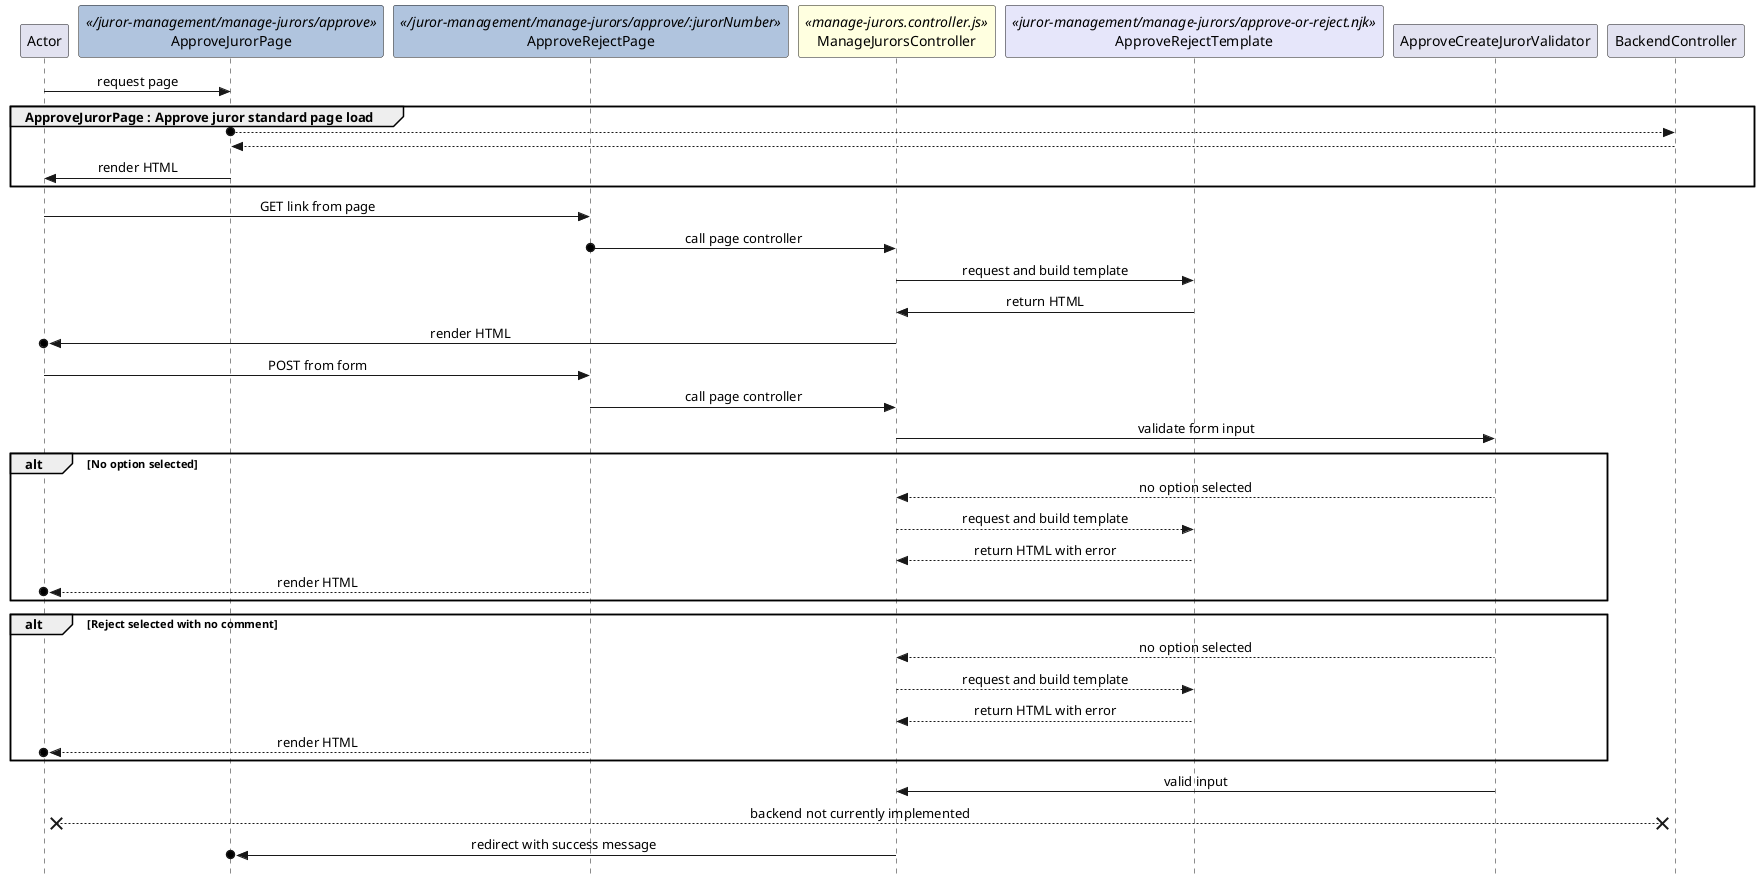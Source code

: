 @startuml approve-manual-juror

skinparam Style strictuml 
skinparam SequenceMessageAlignment center

participant Actor

''' LOCAL ROUTING
participant ApproveJurorPage <</juror-management/manage-jurors/approve>> #lightsteelblue
participant ApproveRejectPage <</juror-management/manage-jurors/approve/:jurorNumber>> #lightsteelblue

''' CONTROLLER AND REQUEST OBJECTS
participant ManageJurorsController <<manage-jurors.controller.js>> #lightyellow

''' TEMPLATES
participant ApproveRejectTemplate <<juror-management/manage-jurors/approve-or-reject.njk>> #lavender

''' FILTERS AND VALIDATORS
participant ApproveCreateJurorValidator

''' BACKEND CONTROLLER
participant BackendController

Actor -> ApproveJurorPage : request page

group ApproveJurorPage : Approve juror standard page load
  ApproveJurorPage o--> BackendController
  ApproveJurorPage <-- BackendController
  Actor <- ApproveJurorPage : render HTML
end

Actor -> ApproveRejectPage : GET link from page

ApproveRejectPage o-> ManageJurorsController : call page controller
ManageJurorsController -> ApproveRejectTemplate : request and build template
ManageJurorsController <- ApproveRejectTemplate : return HTML
Actor o<- ManageJurorsController : render HTML

Actor -> ApproveRejectPage : POST from form

ApproveRejectPage -> ManageJurorsController : call page controller
ManageJurorsController -> ApproveCreateJurorValidator : validate form input

alt No option selected
  ManageJurorsController <-- ApproveCreateJurorValidator : no option selected
  ManageJurorsController --> ApproveRejectTemplate : request and build template 
  ManageJurorsController <-- ApproveRejectTemplate : return HTML with error
  Actor o<-- ApproveRejectPage : render HTML
end

alt Reject selected with no comment
  ManageJurorsController <-- ApproveCreateJurorValidator : no option selected
  ManageJurorsController --> ApproveRejectTemplate : request and build template 
  ManageJurorsController <-- ApproveRejectTemplate : return HTML with error
  Actor o<-- ApproveRejectPage : render HTML
end

ManageJurorsController <- ApproveCreateJurorValidator : valid input

Actor x--x BackendController : backend not currently implemented
' // TODO use data access object
' // TODO hit backend
' // TODO handle response

ApproveJurorPage o<- ManageJurorsController : redirect with success message